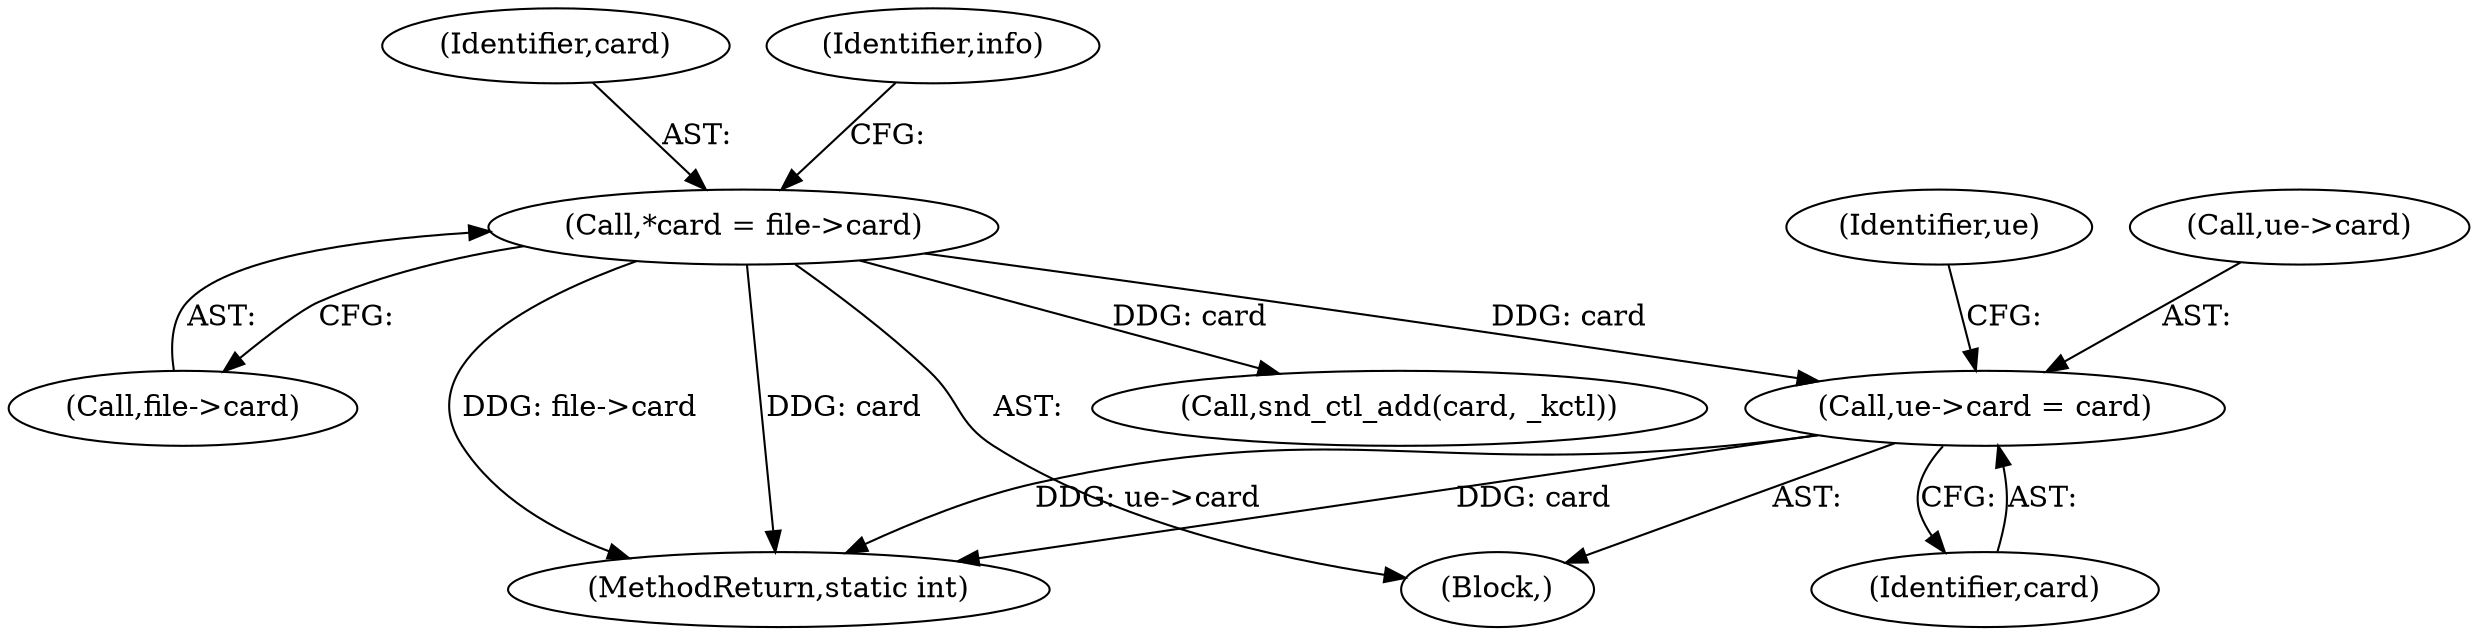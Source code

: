 digraph "0_linux_82262a46627bebb0febcc26664746c25cef08563@pointer" {
"1000375" [label="(Call,ue->card = card)"];
"1000106" [label="(Call,*card = file->card)"];
"1000379" [label="(Identifier,card)"];
"1000508" [label="(MethodReturn,static int)"];
"1000483" [label="(Call,snd_ctl_add(card, _kctl))"];
"1000106" [label="(Call,*card = file->card)"];
"1000107" [label="(Identifier,card)"];
"1000121" [label="(Identifier,info)"];
"1000108" [label="(Call,file->card)"];
"1000104" [label="(Block,)"];
"1000382" [label="(Identifier,ue)"];
"1000376" [label="(Call,ue->card)"];
"1000375" [label="(Call,ue->card = card)"];
"1000375" -> "1000104"  [label="AST: "];
"1000375" -> "1000379"  [label="CFG: "];
"1000376" -> "1000375"  [label="AST: "];
"1000379" -> "1000375"  [label="AST: "];
"1000382" -> "1000375"  [label="CFG: "];
"1000375" -> "1000508"  [label="DDG: ue->card"];
"1000375" -> "1000508"  [label="DDG: card"];
"1000106" -> "1000375"  [label="DDG: card"];
"1000106" -> "1000104"  [label="AST: "];
"1000106" -> "1000108"  [label="CFG: "];
"1000107" -> "1000106"  [label="AST: "];
"1000108" -> "1000106"  [label="AST: "];
"1000121" -> "1000106"  [label="CFG: "];
"1000106" -> "1000508"  [label="DDG: file->card"];
"1000106" -> "1000508"  [label="DDG: card"];
"1000106" -> "1000483"  [label="DDG: card"];
}
